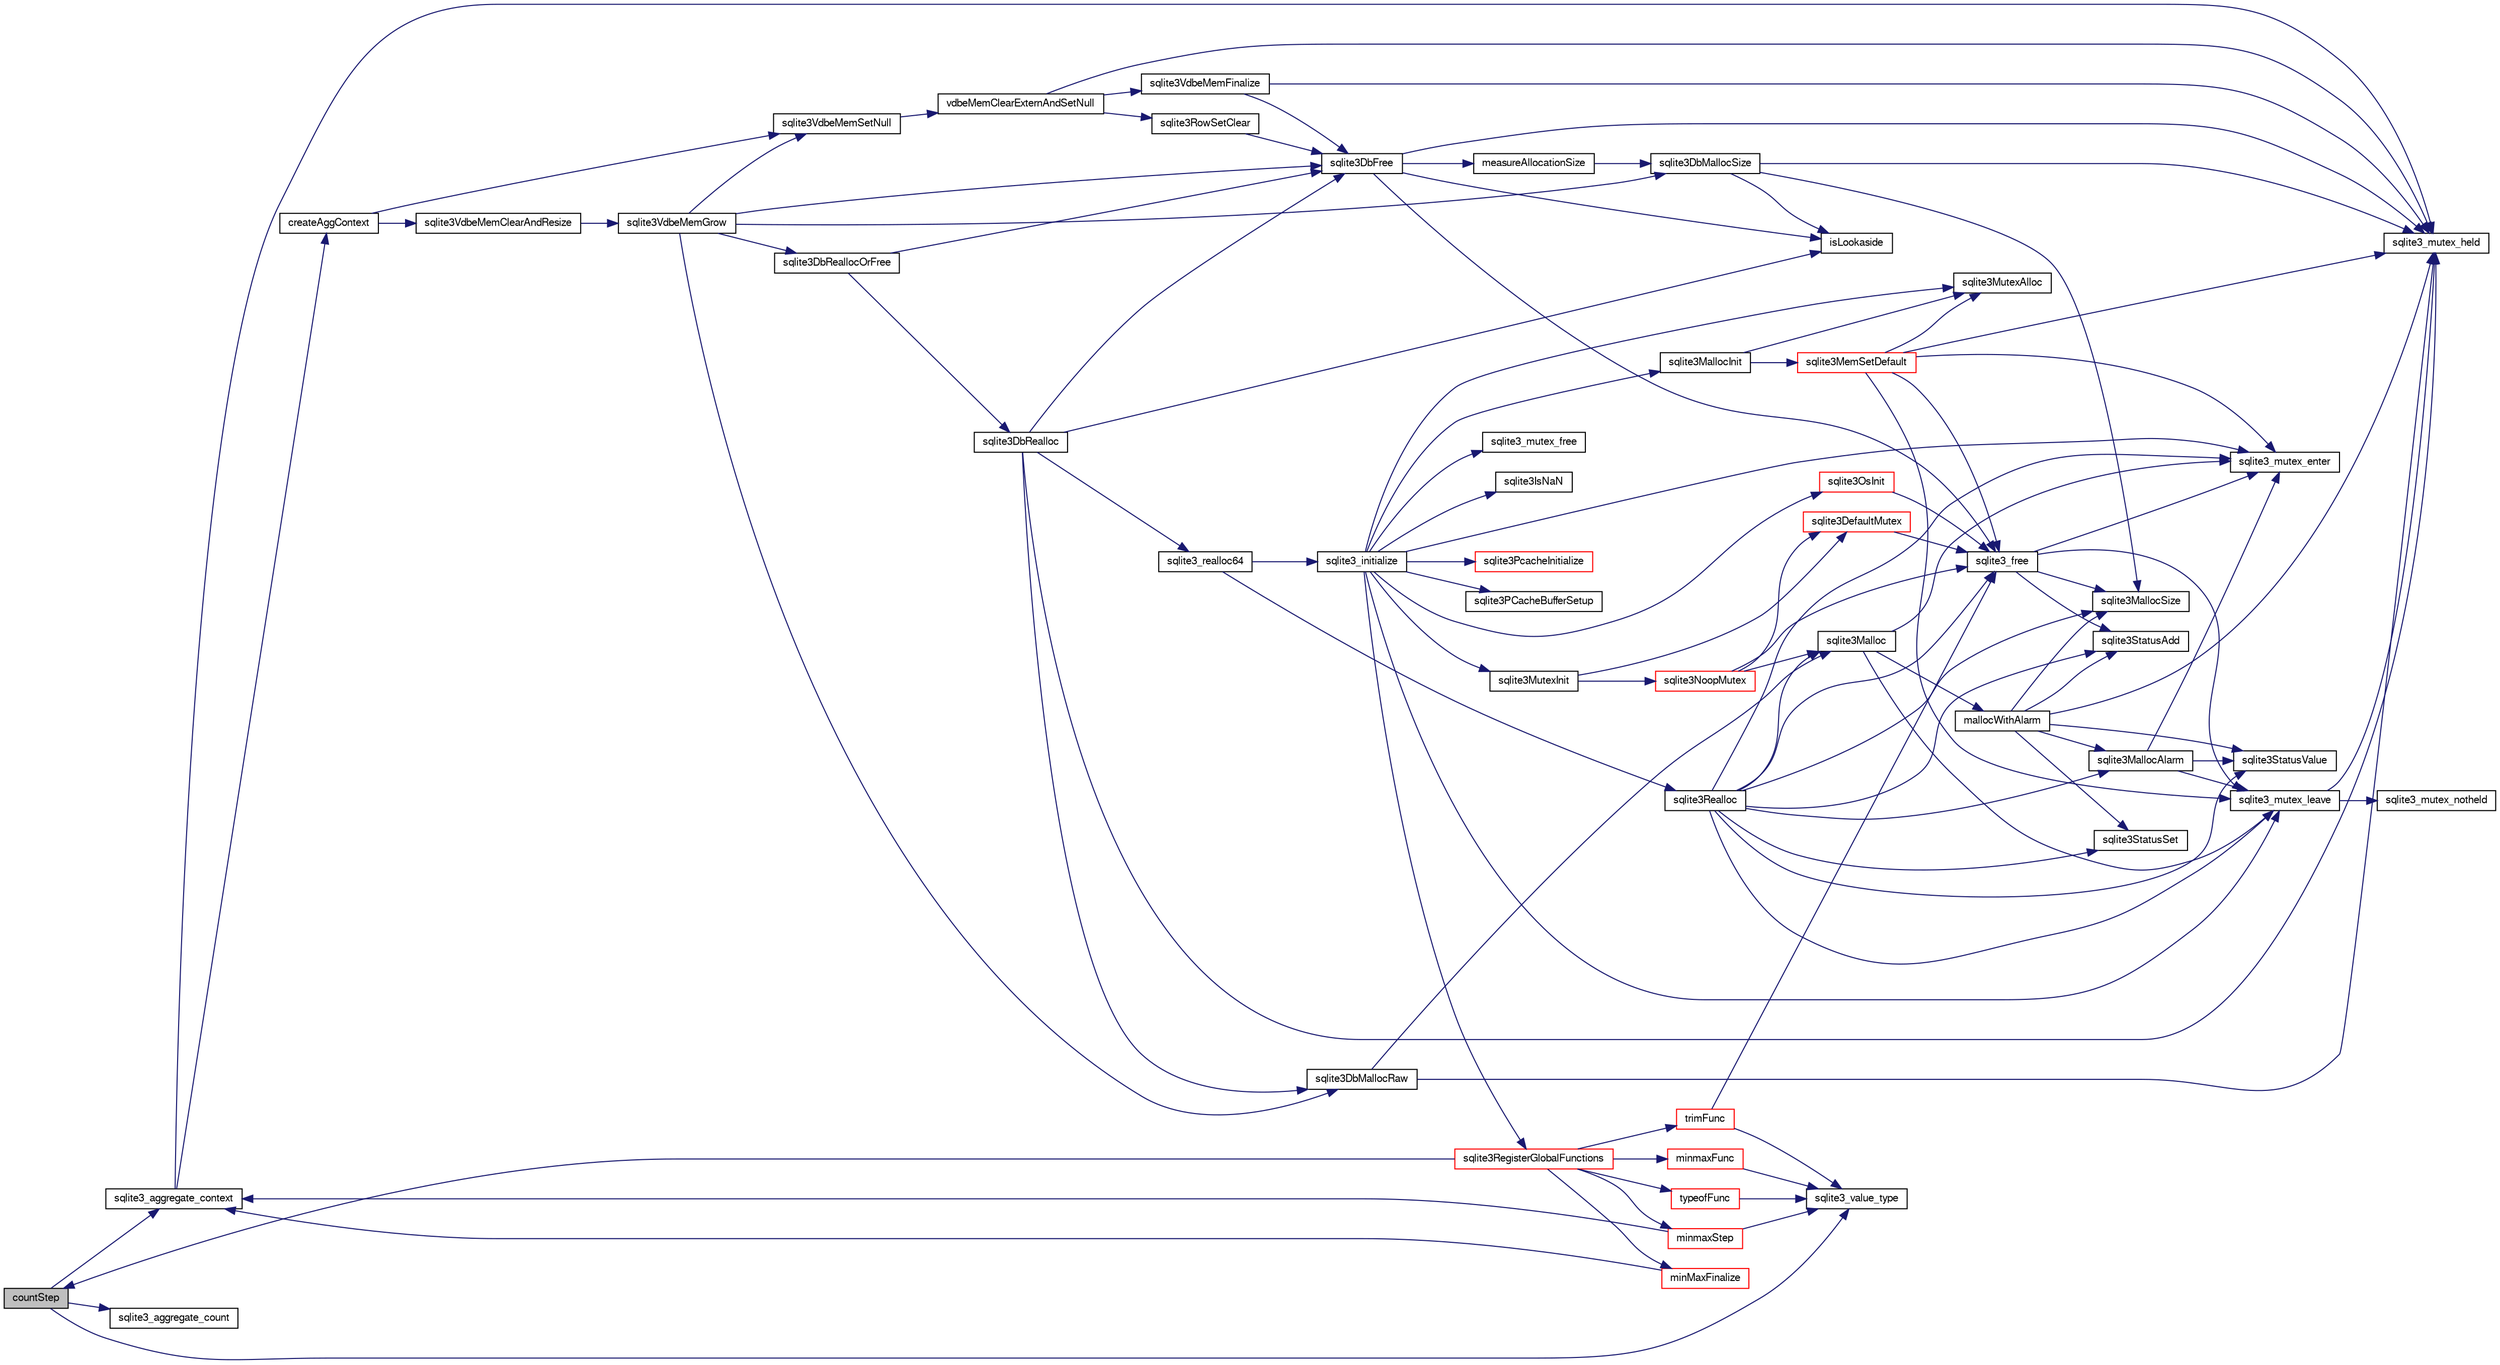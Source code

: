 digraph "countStep"
{
  edge [fontname="FreeSans",fontsize="10",labelfontname="FreeSans",labelfontsize="10"];
  node [fontname="FreeSans",fontsize="10",shape=record];
  rankdir="LR";
  Node76819 [label="countStep",height=0.2,width=0.4,color="black", fillcolor="grey75", style="filled", fontcolor="black"];
  Node76819 -> Node76820 [color="midnightblue",fontsize="10",style="solid",fontname="FreeSans"];
  Node76820 [label="sqlite3_aggregate_context",height=0.2,width=0.4,color="black", fillcolor="white", style="filled",URL="$sqlite3_8c.html#a96c2b5775e2548caf1529e1c8e490c5c"];
  Node76820 -> Node76821 [color="midnightblue",fontsize="10",style="solid",fontname="FreeSans"];
  Node76821 [label="sqlite3_mutex_held",height=0.2,width=0.4,color="black", fillcolor="white", style="filled",URL="$sqlite3_8c.html#acf77da68932b6bc163c5e68547ecc3e7"];
  Node76820 -> Node76822 [color="midnightblue",fontsize="10",style="solid",fontname="FreeSans"];
  Node76822 [label="createAggContext",height=0.2,width=0.4,color="black", fillcolor="white", style="filled",URL="$sqlite3_8c.html#a843c998f50da4010b570948408f90fb9"];
  Node76822 -> Node76823 [color="midnightblue",fontsize="10",style="solid",fontname="FreeSans"];
  Node76823 [label="sqlite3VdbeMemSetNull",height=0.2,width=0.4,color="black", fillcolor="white", style="filled",URL="$sqlite3_8c.html#ae01092c23aebaf8a3ebdf3954609b410"];
  Node76823 -> Node76824 [color="midnightblue",fontsize="10",style="solid",fontname="FreeSans"];
  Node76824 [label="vdbeMemClearExternAndSetNull",height=0.2,width=0.4,color="black", fillcolor="white", style="filled",URL="$sqlite3_8c.html#a29c41a360fb0e86b817777daf061230c"];
  Node76824 -> Node76821 [color="midnightblue",fontsize="10",style="solid",fontname="FreeSans"];
  Node76824 -> Node76825 [color="midnightblue",fontsize="10",style="solid",fontname="FreeSans"];
  Node76825 [label="sqlite3VdbeMemFinalize",height=0.2,width=0.4,color="black", fillcolor="white", style="filled",URL="$sqlite3_8c.html#a2568220f48ddef81b1c43e401042d9d2"];
  Node76825 -> Node76821 [color="midnightblue",fontsize="10",style="solid",fontname="FreeSans"];
  Node76825 -> Node76826 [color="midnightblue",fontsize="10",style="solid",fontname="FreeSans"];
  Node76826 [label="sqlite3DbFree",height=0.2,width=0.4,color="black", fillcolor="white", style="filled",URL="$sqlite3_8c.html#ac70ab821a6607b4a1b909582dc37a069"];
  Node76826 -> Node76821 [color="midnightblue",fontsize="10",style="solid",fontname="FreeSans"];
  Node76826 -> Node76827 [color="midnightblue",fontsize="10",style="solid",fontname="FreeSans"];
  Node76827 [label="measureAllocationSize",height=0.2,width=0.4,color="black", fillcolor="white", style="filled",URL="$sqlite3_8c.html#a45731e644a22fdb756e2b6337224217a"];
  Node76827 -> Node76828 [color="midnightblue",fontsize="10",style="solid",fontname="FreeSans"];
  Node76828 [label="sqlite3DbMallocSize",height=0.2,width=0.4,color="black", fillcolor="white", style="filled",URL="$sqlite3_8c.html#aa397e5a8a03495203a0767abf0a71f86"];
  Node76828 -> Node76829 [color="midnightblue",fontsize="10",style="solid",fontname="FreeSans"];
  Node76829 [label="sqlite3MallocSize",height=0.2,width=0.4,color="black", fillcolor="white", style="filled",URL="$sqlite3_8c.html#acf5d2a5f35270bafb050bd2def576955"];
  Node76828 -> Node76821 [color="midnightblue",fontsize="10",style="solid",fontname="FreeSans"];
  Node76828 -> Node76830 [color="midnightblue",fontsize="10",style="solid",fontname="FreeSans"];
  Node76830 [label="isLookaside",height=0.2,width=0.4,color="black", fillcolor="white", style="filled",URL="$sqlite3_8c.html#a770fa05ff9717b75e16f4d968a77b897"];
  Node76826 -> Node76830 [color="midnightblue",fontsize="10",style="solid",fontname="FreeSans"];
  Node76826 -> Node76831 [color="midnightblue",fontsize="10",style="solid",fontname="FreeSans"];
  Node76831 [label="sqlite3_free",height=0.2,width=0.4,color="black", fillcolor="white", style="filled",URL="$sqlite3_8c.html#a6552349e36a8a691af5487999ab09519"];
  Node76831 -> Node76832 [color="midnightblue",fontsize="10",style="solid",fontname="FreeSans"];
  Node76832 [label="sqlite3_mutex_enter",height=0.2,width=0.4,color="black", fillcolor="white", style="filled",URL="$sqlite3_8c.html#a1c12cde690bd89f104de5cbad12a6bf5"];
  Node76831 -> Node76833 [color="midnightblue",fontsize="10",style="solid",fontname="FreeSans"];
  Node76833 [label="sqlite3StatusAdd",height=0.2,width=0.4,color="black", fillcolor="white", style="filled",URL="$sqlite3_8c.html#afa029f93586aeab4cc85360905dae9cd"];
  Node76831 -> Node76829 [color="midnightblue",fontsize="10",style="solid",fontname="FreeSans"];
  Node76831 -> Node76834 [color="midnightblue",fontsize="10",style="solid",fontname="FreeSans"];
  Node76834 [label="sqlite3_mutex_leave",height=0.2,width=0.4,color="black", fillcolor="white", style="filled",URL="$sqlite3_8c.html#a5838d235601dbd3c1fa993555c6bcc93"];
  Node76834 -> Node76821 [color="midnightblue",fontsize="10",style="solid",fontname="FreeSans"];
  Node76834 -> Node76835 [color="midnightblue",fontsize="10",style="solid",fontname="FreeSans"];
  Node76835 [label="sqlite3_mutex_notheld",height=0.2,width=0.4,color="black", fillcolor="white", style="filled",URL="$sqlite3_8c.html#a83967c837c1c000d3b5adcfaa688f5dc"];
  Node76824 -> Node76836 [color="midnightblue",fontsize="10",style="solid",fontname="FreeSans"];
  Node76836 [label="sqlite3RowSetClear",height=0.2,width=0.4,color="black", fillcolor="white", style="filled",URL="$sqlite3_8c.html#ae153de0cd969511a607e26deeca80342"];
  Node76836 -> Node76826 [color="midnightblue",fontsize="10",style="solid",fontname="FreeSans"];
  Node76822 -> Node76837 [color="midnightblue",fontsize="10",style="solid",fontname="FreeSans"];
  Node76837 [label="sqlite3VdbeMemClearAndResize",height=0.2,width=0.4,color="black", fillcolor="white", style="filled",URL="$sqlite3_8c.html#add082be4aa46084ecdf023cfac898231"];
  Node76837 -> Node76838 [color="midnightblue",fontsize="10",style="solid",fontname="FreeSans"];
  Node76838 [label="sqlite3VdbeMemGrow",height=0.2,width=0.4,color="black", fillcolor="white", style="filled",URL="$sqlite3_8c.html#aba753c9690ae0ba31b5100945cf29447"];
  Node76838 -> Node76828 [color="midnightblue",fontsize="10",style="solid",fontname="FreeSans"];
  Node76838 -> Node76839 [color="midnightblue",fontsize="10",style="solid",fontname="FreeSans"];
  Node76839 [label="sqlite3DbReallocOrFree",height=0.2,width=0.4,color="black", fillcolor="white", style="filled",URL="$sqlite3_8c.html#a532a9fd62eeb46b61885a0fff075231c"];
  Node76839 -> Node76840 [color="midnightblue",fontsize="10",style="solid",fontname="FreeSans"];
  Node76840 [label="sqlite3DbRealloc",height=0.2,width=0.4,color="black", fillcolor="white", style="filled",URL="$sqlite3_8c.html#ae028f4902a9d29bcaf310ff289ee87dc"];
  Node76840 -> Node76821 [color="midnightblue",fontsize="10",style="solid",fontname="FreeSans"];
  Node76840 -> Node76841 [color="midnightblue",fontsize="10",style="solid",fontname="FreeSans"];
  Node76841 [label="sqlite3DbMallocRaw",height=0.2,width=0.4,color="black", fillcolor="white", style="filled",URL="$sqlite3_8c.html#abbe8be0cf7175e11ddc3e2218fad924e"];
  Node76841 -> Node76821 [color="midnightblue",fontsize="10",style="solid",fontname="FreeSans"];
  Node76841 -> Node76842 [color="midnightblue",fontsize="10",style="solid",fontname="FreeSans"];
  Node76842 [label="sqlite3Malloc",height=0.2,width=0.4,color="black", fillcolor="white", style="filled",URL="$sqlite3_8c.html#a361a2eaa846b1885f123abe46f5d8b2b"];
  Node76842 -> Node76832 [color="midnightblue",fontsize="10",style="solid",fontname="FreeSans"];
  Node76842 -> Node76843 [color="midnightblue",fontsize="10",style="solid",fontname="FreeSans"];
  Node76843 [label="mallocWithAlarm",height=0.2,width=0.4,color="black", fillcolor="white", style="filled",URL="$sqlite3_8c.html#ab070d5cf8e48ec8a6a43cf025d48598b"];
  Node76843 -> Node76821 [color="midnightblue",fontsize="10",style="solid",fontname="FreeSans"];
  Node76843 -> Node76844 [color="midnightblue",fontsize="10",style="solid",fontname="FreeSans"];
  Node76844 [label="sqlite3StatusSet",height=0.2,width=0.4,color="black", fillcolor="white", style="filled",URL="$sqlite3_8c.html#afec7586c01fcb5ea17dc9d7725a589d9"];
  Node76843 -> Node76845 [color="midnightblue",fontsize="10",style="solid",fontname="FreeSans"];
  Node76845 [label="sqlite3StatusValue",height=0.2,width=0.4,color="black", fillcolor="white", style="filled",URL="$sqlite3_8c.html#a30b8ac296c6e200c1fa57708d52c6ef6"];
  Node76843 -> Node76846 [color="midnightblue",fontsize="10",style="solid",fontname="FreeSans"];
  Node76846 [label="sqlite3MallocAlarm",height=0.2,width=0.4,color="black", fillcolor="white", style="filled",URL="$sqlite3_8c.html#ada66988e8471d1198f3219c062377508"];
  Node76846 -> Node76845 [color="midnightblue",fontsize="10",style="solid",fontname="FreeSans"];
  Node76846 -> Node76834 [color="midnightblue",fontsize="10",style="solid",fontname="FreeSans"];
  Node76846 -> Node76832 [color="midnightblue",fontsize="10",style="solid",fontname="FreeSans"];
  Node76843 -> Node76829 [color="midnightblue",fontsize="10",style="solid",fontname="FreeSans"];
  Node76843 -> Node76833 [color="midnightblue",fontsize="10",style="solid",fontname="FreeSans"];
  Node76842 -> Node76834 [color="midnightblue",fontsize="10",style="solid",fontname="FreeSans"];
  Node76840 -> Node76830 [color="midnightblue",fontsize="10",style="solid",fontname="FreeSans"];
  Node76840 -> Node76826 [color="midnightblue",fontsize="10",style="solid",fontname="FreeSans"];
  Node76840 -> Node76847 [color="midnightblue",fontsize="10",style="solid",fontname="FreeSans"];
  Node76847 [label="sqlite3_realloc64",height=0.2,width=0.4,color="black", fillcolor="white", style="filled",URL="$sqlite3_8c.html#a3765a714077ee547e811034236dc9ecd"];
  Node76847 -> Node76848 [color="midnightblue",fontsize="10",style="solid",fontname="FreeSans"];
  Node76848 [label="sqlite3_initialize",height=0.2,width=0.4,color="black", fillcolor="white", style="filled",URL="$sqlite3_8c.html#ab0c0ee2d5d4cf8b28e9572296a8861df"];
  Node76848 -> Node76849 [color="midnightblue",fontsize="10",style="solid",fontname="FreeSans"];
  Node76849 [label="sqlite3MutexInit",height=0.2,width=0.4,color="black", fillcolor="white", style="filled",URL="$sqlite3_8c.html#a7906afcdd1cdb3d0007eb932398a1158"];
  Node76849 -> Node76850 [color="midnightblue",fontsize="10",style="solid",fontname="FreeSans"];
  Node76850 [label="sqlite3DefaultMutex",height=0.2,width=0.4,color="red", fillcolor="white", style="filled",URL="$sqlite3_8c.html#ac895a71e325f9b2f9b862f737c17aca8"];
  Node76850 -> Node76831 [color="midnightblue",fontsize="10",style="solid",fontname="FreeSans"];
  Node76849 -> Node76859 [color="midnightblue",fontsize="10",style="solid",fontname="FreeSans"];
  Node76859 [label="sqlite3NoopMutex",height=0.2,width=0.4,color="red", fillcolor="white", style="filled",URL="$sqlite3_8c.html#a09742cde9ef371d94f8201d2cdb543e4"];
  Node76859 -> Node76842 [color="midnightblue",fontsize="10",style="solid",fontname="FreeSans"];
  Node76859 -> Node76831 [color="midnightblue",fontsize="10",style="solid",fontname="FreeSans"];
  Node76859 -> Node76850 [color="midnightblue",fontsize="10",style="solid",fontname="FreeSans"];
  Node76848 -> Node76867 [color="midnightblue",fontsize="10",style="solid",fontname="FreeSans"];
  Node76867 [label="sqlite3MutexAlloc",height=0.2,width=0.4,color="black", fillcolor="white", style="filled",URL="$sqlite3_8c.html#a0e3f432ee581f6876b590e7ad7e84e19"];
  Node76848 -> Node76832 [color="midnightblue",fontsize="10",style="solid",fontname="FreeSans"];
  Node76848 -> Node76868 [color="midnightblue",fontsize="10",style="solid",fontname="FreeSans"];
  Node76868 [label="sqlite3MallocInit",height=0.2,width=0.4,color="black", fillcolor="white", style="filled",URL="$sqlite3_8c.html#a9e06f9e7cad0d83ce80ab493c9533552"];
  Node76868 -> Node76869 [color="midnightblue",fontsize="10",style="solid",fontname="FreeSans"];
  Node76869 [label="sqlite3MemSetDefault",height=0.2,width=0.4,color="red", fillcolor="white", style="filled",URL="$sqlite3_8c.html#a162fbfd727e92c5f8f72625b5ff62549"];
  Node76869 -> Node76867 [color="midnightblue",fontsize="10",style="solid",fontname="FreeSans"];
  Node76869 -> Node76832 [color="midnightblue",fontsize="10",style="solid",fontname="FreeSans"];
  Node76869 -> Node76834 [color="midnightblue",fontsize="10",style="solid",fontname="FreeSans"];
  Node76869 -> Node76821 [color="midnightblue",fontsize="10",style="solid",fontname="FreeSans"];
  Node76869 -> Node76831 [color="midnightblue",fontsize="10",style="solid",fontname="FreeSans"];
  Node76868 -> Node76867 [color="midnightblue",fontsize="10",style="solid",fontname="FreeSans"];
  Node76848 -> Node76834 [color="midnightblue",fontsize="10",style="solid",fontname="FreeSans"];
  Node76848 -> Node76949 [color="midnightblue",fontsize="10",style="solid",fontname="FreeSans"];
  Node76949 [label="sqlite3RegisterGlobalFunctions",height=0.2,width=0.4,color="red", fillcolor="white", style="filled",URL="$sqlite3_8c.html#a9f75bd111010f29e1b8d74344473c4ec"];
  Node76949 -> Node76950 [color="midnightblue",fontsize="10",style="solid",fontname="FreeSans"];
  Node76950 [label="trimFunc",height=0.2,width=0.4,color="red", fillcolor="white", style="filled",URL="$sqlite3_8c.html#afad56dbe7f08139a630156e644b14704"];
  Node76950 -> Node76951 [color="midnightblue",fontsize="10",style="solid",fontname="FreeSans"];
  Node76951 [label="sqlite3_value_type",height=0.2,width=0.4,color="black", fillcolor="white", style="filled",URL="$sqlite3_8c.html#ac5e91a982065a1ab220a43bbd18cfa60"];
  Node76950 -> Node76831 [color="midnightblue",fontsize="10",style="solid",fontname="FreeSans"];
  Node76949 -> Node76963 [color="midnightblue",fontsize="10",style="solid",fontname="FreeSans"];
  Node76963 [label="minmaxFunc",height=0.2,width=0.4,color="red", fillcolor="white", style="filled",URL="$sqlite3_8c.html#a4d00f48b948fd73cb70bcfd1efc0bfb0"];
  Node76963 -> Node76951 [color="midnightblue",fontsize="10",style="solid",fontname="FreeSans"];
  Node76949 -> Node76972 [color="midnightblue",fontsize="10",style="solid",fontname="FreeSans"];
  Node76972 [label="minmaxStep",height=0.2,width=0.4,color="red", fillcolor="white", style="filled",URL="$sqlite3_8c.html#a5b4c0da0f3b61d7ff25ebd30aa22cca4"];
  Node76972 -> Node76820 [color="midnightblue",fontsize="10",style="solid",fontname="FreeSans"];
  Node76972 -> Node76951 [color="midnightblue",fontsize="10",style="solid",fontname="FreeSans"];
  Node76949 -> Node76974 [color="midnightblue",fontsize="10",style="solid",fontname="FreeSans"];
  Node76974 [label="minMaxFinalize",height=0.2,width=0.4,color="red", fillcolor="white", style="filled",URL="$sqlite3_8c.html#a0439dd90934a2dee93517c50884d5924"];
  Node76974 -> Node76820 [color="midnightblue",fontsize="10",style="solid",fontname="FreeSans"];
  Node76949 -> Node76975 [color="midnightblue",fontsize="10",style="solid",fontname="FreeSans"];
  Node76975 [label="typeofFunc",height=0.2,width=0.4,color="red", fillcolor="white", style="filled",URL="$sqlite3_8c.html#aba6c564ff0d6b017de448469d0fb243f"];
  Node76975 -> Node76951 [color="midnightblue",fontsize="10",style="solid",fontname="FreeSans"];
  Node76949 -> Node76819 [color="midnightblue",fontsize="10",style="solid",fontname="FreeSans"];
  Node76848 -> Node77093 [color="midnightblue",fontsize="10",style="solid",fontname="FreeSans"];
  Node77093 [label="sqlite3PcacheInitialize",height=0.2,width=0.4,color="red", fillcolor="white", style="filled",URL="$sqlite3_8c.html#a2902c61ddc88bea002c4d69fe4052b1f"];
  Node76848 -> Node77094 [color="midnightblue",fontsize="10",style="solid",fontname="FreeSans"];
  Node77094 [label="sqlite3OsInit",height=0.2,width=0.4,color="red", fillcolor="white", style="filled",URL="$sqlite3_8c.html#afeaa886fe1ca086a30fd278b1d069762"];
  Node77094 -> Node76831 [color="midnightblue",fontsize="10",style="solid",fontname="FreeSans"];
  Node76848 -> Node77098 [color="midnightblue",fontsize="10",style="solid",fontname="FreeSans"];
  Node77098 [label="sqlite3PCacheBufferSetup",height=0.2,width=0.4,color="black", fillcolor="white", style="filled",URL="$sqlite3_8c.html#ad18a1eebefdfbc4254f473f7b0101937"];
  Node76848 -> Node77099 [color="midnightblue",fontsize="10",style="solid",fontname="FreeSans"];
  Node77099 [label="sqlite3_mutex_free",height=0.2,width=0.4,color="black", fillcolor="white", style="filled",URL="$sqlite3_8c.html#a2db2e72e08f6873afa9c61b0ec726fec"];
  Node76848 -> Node76892 [color="midnightblue",fontsize="10",style="solid",fontname="FreeSans"];
  Node76892 [label="sqlite3IsNaN",height=0.2,width=0.4,color="black", fillcolor="white", style="filled",URL="$sqlite3_8c.html#aed4d78203877c3486765ccbc7feebb50"];
  Node76847 -> Node76881 [color="midnightblue",fontsize="10",style="solid",fontname="FreeSans"];
  Node76881 [label="sqlite3Realloc",height=0.2,width=0.4,color="black", fillcolor="white", style="filled",URL="$sqlite3_8c.html#ad53aefdfc088f622e23ffe838201fe22"];
  Node76881 -> Node76842 [color="midnightblue",fontsize="10",style="solid",fontname="FreeSans"];
  Node76881 -> Node76831 [color="midnightblue",fontsize="10",style="solid",fontname="FreeSans"];
  Node76881 -> Node76829 [color="midnightblue",fontsize="10",style="solid",fontname="FreeSans"];
  Node76881 -> Node76832 [color="midnightblue",fontsize="10",style="solid",fontname="FreeSans"];
  Node76881 -> Node76844 [color="midnightblue",fontsize="10",style="solid",fontname="FreeSans"];
  Node76881 -> Node76845 [color="midnightblue",fontsize="10",style="solid",fontname="FreeSans"];
  Node76881 -> Node76846 [color="midnightblue",fontsize="10",style="solid",fontname="FreeSans"];
  Node76881 -> Node76833 [color="midnightblue",fontsize="10",style="solid",fontname="FreeSans"];
  Node76881 -> Node76834 [color="midnightblue",fontsize="10",style="solid",fontname="FreeSans"];
  Node76839 -> Node76826 [color="midnightblue",fontsize="10",style="solid",fontname="FreeSans"];
  Node76838 -> Node76826 [color="midnightblue",fontsize="10",style="solid",fontname="FreeSans"];
  Node76838 -> Node76841 [color="midnightblue",fontsize="10",style="solid",fontname="FreeSans"];
  Node76838 -> Node76823 [color="midnightblue",fontsize="10",style="solid",fontname="FreeSans"];
  Node76819 -> Node76951 [color="midnightblue",fontsize="10",style="solid",fontname="FreeSans"];
  Node76819 -> Node77100 [color="midnightblue",fontsize="10",style="solid",fontname="FreeSans"];
  Node77100 [label="sqlite3_aggregate_count",height=0.2,width=0.4,color="black", fillcolor="white", style="filled",URL="$sqlite3_8c.html#a84765851ce24be76eee486692e4f1785"];
}
